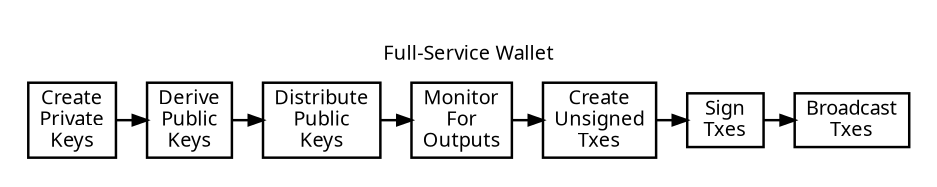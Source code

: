 digraph wallet_program {
size="6.25";
rankdir=LR;
//ratio=fill;
splines=true;
fontname=Sans
ranksep=0.3;
penwidth=1.75;

overlap = false;

edge [ fontname=Sans, penwidth=1.75, style = "invis" ];
node [ fontname=Sans, shape = box, penwidth=1.75 ];

subgraph cluster_networked {
    penwidth=0;
    networked_priv [ label = "Create\nPrivate\nKeys" ];
    networked_pub [ label = "Derive\nPublic\nKeys" ];
    networked_distribute [ label = "Distribute\nPublic\nKeys" ];
    networked_monitor [ label = "Monitor\nFor\nOutputs" ];
    networked_create [ label = "Create\nUnsigned\nTxes" ];
    networked_sign [ label = "Sign\nTxes" ];
    networked_broadcast [ label = "Broadcast\nTxes" ];

    networked_priv -> networked_pub -> networked_distribute -> networked_monitor -> networked_create -> networked_sign -> networked_broadcast [ style = "" ];
    label = " \nFull-Service Wallet"
}

}

